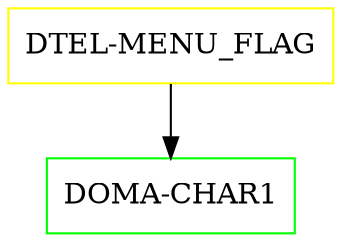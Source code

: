 digraph G {
  "DTEL-MENU_FLAG" [shape=box,color=yellow];
  "DOMA-CHAR1" [shape=box,color=green,URL="./DOMA_CHAR1.html"];
  "DTEL-MENU_FLAG" -> "DOMA-CHAR1";
}

